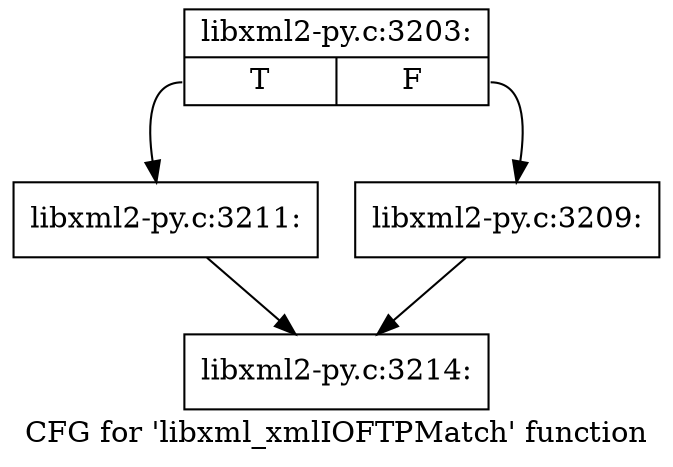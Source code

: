 digraph "CFG for 'libxml_xmlIOFTPMatch' function" {
	label="CFG for 'libxml_xmlIOFTPMatch' function";

	Node0x3ef02b0 [shape=record,label="{libxml2-py.c:3203:|{<s0>T|<s1>F}}"];
	Node0x3ef02b0:s0 -> Node0x3ef3f30;
	Node0x3ef02b0:s1 -> Node0x3ef3ee0;
	Node0x3ef3ee0 [shape=record,label="{libxml2-py.c:3209:}"];
	Node0x3ef3ee0 -> Node0x3ef2690;
	Node0x3ef3f30 [shape=record,label="{libxml2-py.c:3211:}"];
	Node0x3ef3f30 -> Node0x3ef2690;
	Node0x3ef2690 [shape=record,label="{libxml2-py.c:3214:}"];
}
